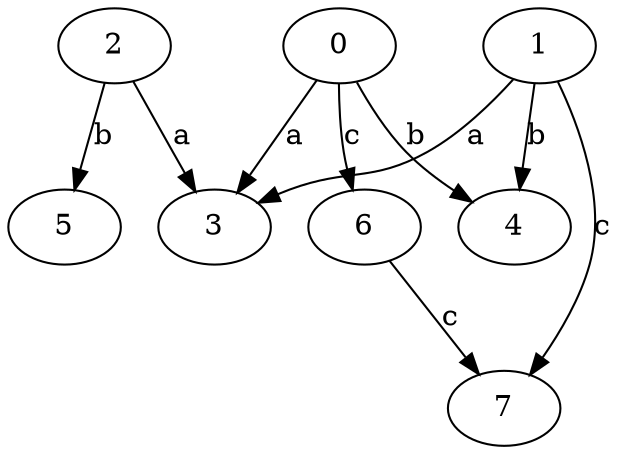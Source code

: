 strict digraph  {
2;
3;
4;
5;
6;
7;
0;
1;
2 -> 3  [label=a];
2 -> 5  [label=b];
6 -> 7  [label=c];
0 -> 3  [label=a];
0 -> 4  [label=b];
0 -> 6  [label=c];
1 -> 3  [label=a];
1 -> 4  [label=b];
1 -> 7  [label=c];
}
